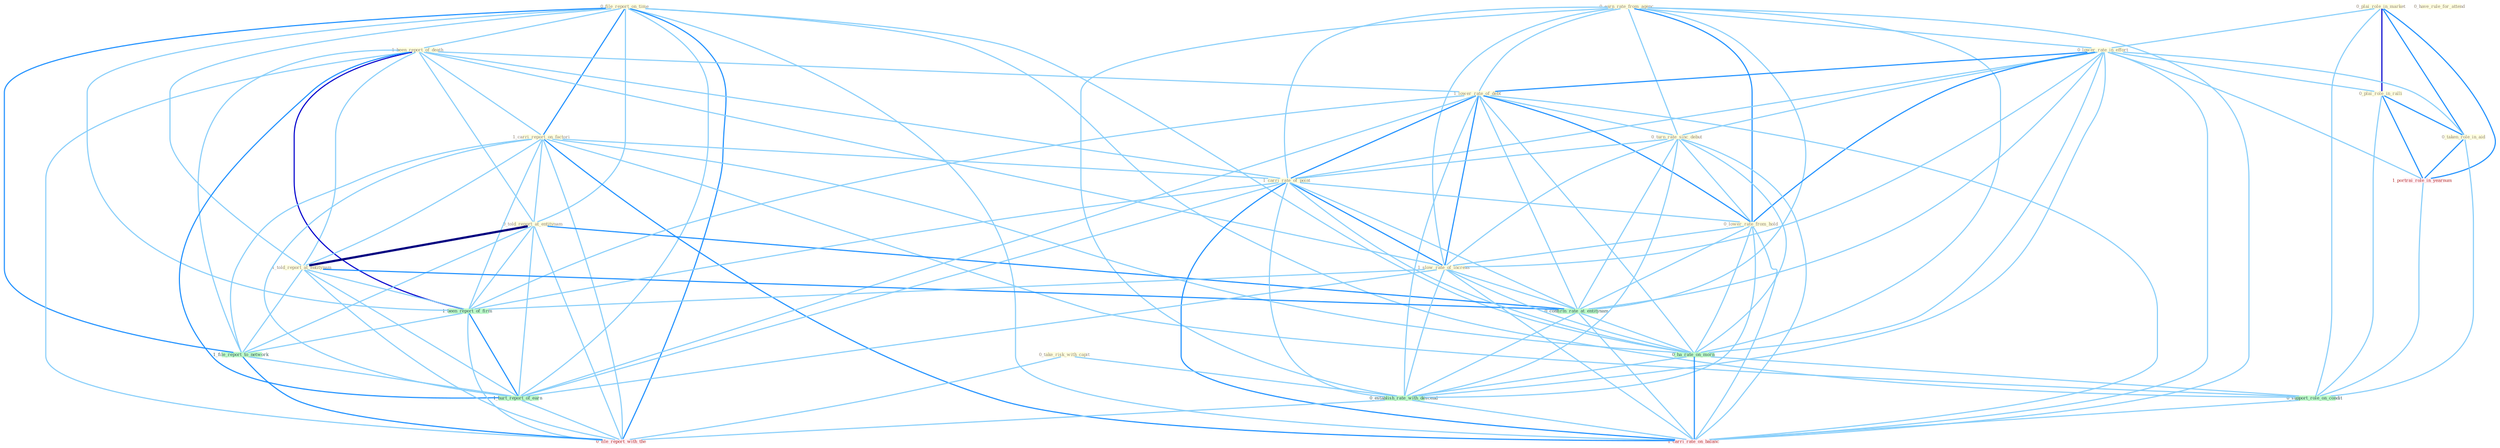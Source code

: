 Graph G{ 
    node
    [shape=polygon,style=filled,width=.5,height=.06,color="#BDFCC9",fixedsize=true,fontsize=4,
    fontcolor="#2f4f4f"];
    {node
    [color="#ffffe0", fontcolor="#8b7d6b"] "0_plai_role_in_market " "0_file_report_on_time " "1_been_report_of_death " "0_earn_rate_from_agenc " "0_lower_rate_in_effort " "1_carri_report_on_factori " "0_told_report_at_entitynam " "0_have_rule_for_attend " "0_plai_role_in_ralli " "1_lower_rate_of_debt " "0_turn_rate_sinc_debut " "1_told_report_at_entitynam " "1_carri_rate_of_point " "0_lower_rate_from_hold " "0_take_risk_with_capit " "0_taken_role_in_aid " "1_slow_rate_of_increas "}
{node [color="#fff0f5", fontcolor="#b22222"] "1_portrai_role_in_yearnum " "1_carri_rate_on_balanc " "0_file_report_with_the "}
edge [color="#B0E2FF"];

	"0_plai_role_in_market " -- "0_lower_rate_in_effort " [w="1", color="#87cefa" ];
	"0_plai_role_in_market " -- "0_plai_role_in_ralli " [w="3", color="#0000cd" , len=0.6];
	"0_plai_role_in_market " -- "0_taken_role_in_aid " [w="2", color="#1e90ff" , len=0.8];
	"0_plai_role_in_market " -- "1_portrai_role_in_yearnum " [w="2", color="#1e90ff" , len=0.8];
	"0_plai_role_in_market " -- "0_support_role_on_condit " [w="1", color="#87cefa" ];
	"0_file_report_on_time " -- "1_been_report_of_death " [w="1", color="#87cefa" ];
	"0_file_report_on_time " -- "1_carri_report_on_factori " [w="2", color="#1e90ff" , len=0.8];
	"0_file_report_on_time " -- "0_told_report_at_entitynam " [w="1", color="#87cefa" ];
	"0_file_report_on_time " -- "1_told_report_at_entitynam " [w="1", color="#87cefa" ];
	"0_file_report_on_time " -- "1_been_report_of_firm " [w="1", color="#87cefa" ];
	"0_file_report_on_time " -- "1_file_report_to_network " [w="2", color="#1e90ff" , len=0.8];
	"0_file_report_on_time " -- "0_ha_rate_on_morn " [w="1", color="#87cefa" ];
	"0_file_report_on_time " -- "1_hurt_report_of_earn " [w="1", color="#87cefa" ];
	"0_file_report_on_time " -- "0_support_role_on_condit " [w="1", color="#87cefa" ];
	"0_file_report_on_time " -- "1_carri_rate_on_balanc " [w="1", color="#87cefa" ];
	"0_file_report_on_time " -- "0_file_report_with_the " [w="2", color="#1e90ff" , len=0.8];
	"1_been_report_of_death " -- "1_carri_report_on_factori " [w="1", color="#87cefa" ];
	"1_been_report_of_death " -- "0_told_report_at_entitynam " [w="1", color="#87cefa" ];
	"1_been_report_of_death " -- "1_lower_rate_of_debt " [w="1", color="#87cefa" ];
	"1_been_report_of_death " -- "1_told_report_at_entitynam " [w="1", color="#87cefa" ];
	"1_been_report_of_death " -- "1_carri_rate_of_point " [w="1", color="#87cefa" ];
	"1_been_report_of_death " -- "1_slow_rate_of_increas " [w="1", color="#87cefa" ];
	"1_been_report_of_death " -- "1_been_report_of_firm " [w="3", color="#0000cd" , len=0.6];
	"1_been_report_of_death " -- "1_file_report_to_network " [w="1", color="#87cefa" ];
	"1_been_report_of_death " -- "1_hurt_report_of_earn " [w="2", color="#1e90ff" , len=0.8];
	"1_been_report_of_death " -- "0_file_report_with_the " [w="1", color="#87cefa" ];
	"0_earn_rate_from_agenc " -- "0_lower_rate_in_effort " [w="1", color="#87cefa" ];
	"0_earn_rate_from_agenc " -- "1_lower_rate_of_debt " [w="1", color="#87cefa" ];
	"0_earn_rate_from_agenc " -- "0_turn_rate_sinc_debut " [w="1", color="#87cefa" ];
	"0_earn_rate_from_agenc " -- "1_carri_rate_of_point " [w="1", color="#87cefa" ];
	"0_earn_rate_from_agenc " -- "0_lower_rate_from_hold " [w="2", color="#1e90ff" , len=0.8];
	"0_earn_rate_from_agenc " -- "1_slow_rate_of_increas " [w="1", color="#87cefa" ];
	"0_earn_rate_from_agenc " -- "0_confirm_rate_at_entitynam " [w="1", color="#87cefa" ];
	"0_earn_rate_from_agenc " -- "0_ha_rate_on_morn " [w="1", color="#87cefa" ];
	"0_earn_rate_from_agenc " -- "0_establish_rate_with_descend " [w="1", color="#87cefa" ];
	"0_earn_rate_from_agenc " -- "1_carri_rate_on_balanc " [w="1", color="#87cefa" ];
	"0_lower_rate_in_effort " -- "0_plai_role_in_ralli " [w="1", color="#87cefa" ];
	"0_lower_rate_in_effort " -- "1_lower_rate_of_debt " [w="2", color="#1e90ff" , len=0.8];
	"0_lower_rate_in_effort " -- "0_turn_rate_sinc_debut " [w="1", color="#87cefa" ];
	"0_lower_rate_in_effort " -- "1_carri_rate_of_point " [w="1", color="#87cefa" ];
	"0_lower_rate_in_effort " -- "0_lower_rate_from_hold " [w="2", color="#1e90ff" , len=0.8];
	"0_lower_rate_in_effort " -- "0_taken_role_in_aid " [w="1", color="#87cefa" ];
	"0_lower_rate_in_effort " -- "1_slow_rate_of_increas " [w="1", color="#87cefa" ];
	"0_lower_rate_in_effort " -- "0_confirm_rate_at_entitynam " [w="1", color="#87cefa" ];
	"0_lower_rate_in_effort " -- "1_portrai_role_in_yearnum " [w="1", color="#87cefa" ];
	"0_lower_rate_in_effort " -- "0_ha_rate_on_morn " [w="1", color="#87cefa" ];
	"0_lower_rate_in_effort " -- "0_establish_rate_with_descend " [w="1", color="#87cefa" ];
	"0_lower_rate_in_effort " -- "1_carri_rate_on_balanc " [w="1", color="#87cefa" ];
	"1_carri_report_on_factori " -- "0_told_report_at_entitynam " [w="1", color="#87cefa" ];
	"1_carri_report_on_factori " -- "1_told_report_at_entitynam " [w="1", color="#87cefa" ];
	"1_carri_report_on_factori " -- "1_carri_rate_of_point " [w="1", color="#87cefa" ];
	"1_carri_report_on_factori " -- "1_been_report_of_firm " [w="1", color="#87cefa" ];
	"1_carri_report_on_factori " -- "1_file_report_to_network " [w="1", color="#87cefa" ];
	"1_carri_report_on_factori " -- "0_ha_rate_on_morn " [w="1", color="#87cefa" ];
	"1_carri_report_on_factori " -- "1_hurt_report_of_earn " [w="1", color="#87cefa" ];
	"1_carri_report_on_factori " -- "0_support_role_on_condit " [w="1", color="#87cefa" ];
	"1_carri_report_on_factori " -- "1_carri_rate_on_balanc " [w="2", color="#1e90ff" , len=0.8];
	"1_carri_report_on_factori " -- "0_file_report_with_the " [w="1", color="#87cefa" ];
	"0_told_report_at_entitynam " -- "1_told_report_at_entitynam " [w="4", style=bold, color="#000080", len=0.4];
	"0_told_report_at_entitynam " -- "0_confirm_rate_at_entitynam " [w="2", color="#1e90ff" , len=0.8];
	"0_told_report_at_entitynam " -- "1_been_report_of_firm " [w="1", color="#87cefa" ];
	"0_told_report_at_entitynam " -- "1_file_report_to_network " [w="1", color="#87cefa" ];
	"0_told_report_at_entitynam " -- "1_hurt_report_of_earn " [w="1", color="#87cefa" ];
	"0_told_report_at_entitynam " -- "0_file_report_with_the " [w="1", color="#87cefa" ];
	"0_plai_role_in_ralli " -- "0_taken_role_in_aid " [w="2", color="#1e90ff" , len=0.8];
	"0_plai_role_in_ralli " -- "1_portrai_role_in_yearnum " [w="2", color="#1e90ff" , len=0.8];
	"0_plai_role_in_ralli " -- "0_support_role_on_condit " [w="1", color="#87cefa" ];
	"1_lower_rate_of_debt " -- "0_turn_rate_sinc_debut " [w="1", color="#87cefa" ];
	"1_lower_rate_of_debt " -- "1_carri_rate_of_point " [w="2", color="#1e90ff" , len=0.8];
	"1_lower_rate_of_debt " -- "0_lower_rate_from_hold " [w="2", color="#1e90ff" , len=0.8];
	"1_lower_rate_of_debt " -- "1_slow_rate_of_increas " [w="2", color="#1e90ff" , len=0.8];
	"1_lower_rate_of_debt " -- "0_confirm_rate_at_entitynam " [w="1", color="#87cefa" ];
	"1_lower_rate_of_debt " -- "1_been_report_of_firm " [w="1", color="#87cefa" ];
	"1_lower_rate_of_debt " -- "0_ha_rate_on_morn " [w="1", color="#87cefa" ];
	"1_lower_rate_of_debt " -- "1_hurt_report_of_earn " [w="1", color="#87cefa" ];
	"1_lower_rate_of_debt " -- "0_establish_rate_with_descend " [w="1", color="#87cefa" ];
	"1_lower_rate_of_debt " -- "1_carri_rate_on_balanc " [w="1", color="#87cefa" ];
	"0_turn_rate_sinc_debut " -- "1_carri_rate_of_point " [w="1", color="#87cefa" ];
	"0_turn_rate_sinc_debut " -- "0_lower_rate_from_hold " [w="1", color="#87cefa" ];
	"0_turn_rate_sinc_debut " -- "1_slow_rate_of_increas " [w="1", color="#87cefa" ];
	"0_turn_rate_sinc_debut " -- "0_confirm_rate_at_entitynam " [w="1", color="#87cefa" ];
	"0_turn_rate_sinc_debut " -- "0_ha_rate_on_morn " [w="1", color="#87cefa" ];
	"0_turn_rate_sinc_debut " -- "0_establish_rate_with_descend " [w="1", color="#87cefa" ];
	"0_turn_rate_sinc_debut " -- "1_carri_rate_on_balanc " [w="1", color="#87cefa" ];
	"1_told_report_at_entitynam " -- "0_confirm_rate_at_entitynam " [w="2", color="#1e90ff" , len=0.8];
	"1_told_report_at_entitynam " -- "1_been_report_of_firm " [w="1", color="#87cefa" ];
	"1_told_report_at_entitynam " -- "1_file_report_to_network " [w="1", color="#87cefa" ];
	"1_told_report_at_entitynam " -- "1_hurt_report_of_earn " [w="1", color="#87cefa" ];
	"1_told_report_at_entitynam " -- "0_file_report_with_the " [w="1", color="#87cefa" ];
	"1_carri_rate_of_point " -- "0_lower_rate_from_hold " [w="1", color="#87cefa" ];
	"1_carri_rate_of_point " -- "1_slow_rate_of_increas " [w="2", color="#1e90ff" , len=0.8];
	"1_carri_rate_of_point " -- "0_confirm_rate_at_entitynam " [w="1", color="#87cefa" ];
	"1_carri_rate_of_point " -- "1_been_report_of_firm " [w="1", color="#87cefa" ];
	"1_carri_rate_of_point " -- "0_ha_rate_on_morn " [w="1", color="#87cefa" ];
	"1_carri_rate_of_point " -- "1_hurt_report_of_earn " [w="1", color="#87cefa" ];
	"1_carri_rate_of_point " -- "0_establish_rate_with_descend " [w="1", color="#87cefa" ];
	"1_carri_rate_of_point " -- "1_carri_rate_on_balanc " [w="2", color="#1e90ff" , len=0.8];
	"0_lower_rate_from_hold " -- "1_slow_rate_of_increas " [w="1", color="#87cefa" ];
	"0_lower_rate_from_hold " -- "0_confirm_rate_at_entitynam " [w="1", color="#87cefa" ];
	"0_lower_rate_from_hold " -- "0_ha_rate_on_morn " [w="1", color="#87cefa" ];
	"0_lower_rate_from_hold " -- "0_establish_rate_with_descend " [w="1", color="#87cefa" ];
	"0_lower_rate_from_hold " -- "1_carri_rate_on_balanc " [w="1", color="#87cefa" ];
	"0_take_risk_with_capit " -- "0_establish_rate_with_descend " [w="1", color="#87cefa" ];
	"0_take_risk_with_capit " -- "0_file_report_with_the " [w="1", color="#87cefa" ];
	"0_taken_role_in_aid " -- "1_portrai_role_in_yearnum " [w="2", color="#1e90ff" , len=0.8];
	"0_taken_role_in_aid " -- "0_support_role_on_condit " [w="1", color="#87cefa" ];
	"1_slow_rate_of_increas " -- "0_confirm_rate_at_entitynam " [w="1", color="#87cefa" ];
	"1_slow_rate_of_increas " -- "1_been_report_of_firm " [w="1", color="#87cefa" ];
	"1_slow_rate_of_increas " -- "0_ha_rate_on_morn " [w="1", color="#87cefa" ];
	"1_slow_rate_of_increas " -- "1_hurt_report_of_earn " [w="1", color="#87cefa" ];
	"1_slow_rate_of_increas " -- "0_establish_rate_with_descend " [w="1", color="#87cefa" ];
	"1_slow_rate_of_increas " -- "1_carri_rate_on_balanc " [w="1", color="#87cefa" ];
	"0_confirm_rate_at_entitynam " -- "0_ha_rate_on_morn " [w="1", color="#87cefa" ];
	"0_confirm_rate_at_entitynam " -- "0_establish_rate_with_descend " [w="1", color="#87cefa" ];
	"0_confirm_rate_at_entitynam " -- "1_carri_rate_on_balanc " [w="1", color="#87cefa" ];
	"1_been_report_of_firm " -- "1_file_report_to_network " [w="1", color="#87cefa" ];
	"1_been_report_of_firm " -- "1_hurt_report_of_earn " [w="2", color="#1e90ff" , len=0.8];
	"1_been_report_of_firm " -- "0_file_report_with_the " [w="1", color="#87cefa" ];
	"1_file_report_to_network " -- "1_hurt_report_of_earn " [w="1", color="#87cefa" ];
	"1_file_report_to_network " -- "0_file_report_with_the " [w="2", color="#1e90ff" , len=0.8];
	"1_portrai_role_in_yearnum " -- "0_support_role_on_condit " [w="1", color="#87cefa" ];
	"0_ha_rate_on_morn " -- "0_support_role_on_condit " [w="1", color="#87cefa" ];
	"0_ha_rate_on_morn " -- "0_establish_rate_with_descend " [w="1", color="#87cefa" ];
	"0_ha_rate_on_morn " -- "1_carri_rate_on_balanc " [w="2", color="#1e90ff" , len=0.8];
	"1_hurt_report_of_earn " -- "0_file_report_with_the " [w="1", color="#87cefa" ];
	"0_support_role_on_condit " -- "1_carri_rate_on_balanc " [w="1", color="#87cefa" ];
	"0_establish_rate_with_descend " -- "1_carri_rate_on_balanc " [w="1", color="#87cefa" ];
	"0_establish_rate_with_descend " -- "0_file_report_with_the " [w="1", color="#87cefa" ];
}